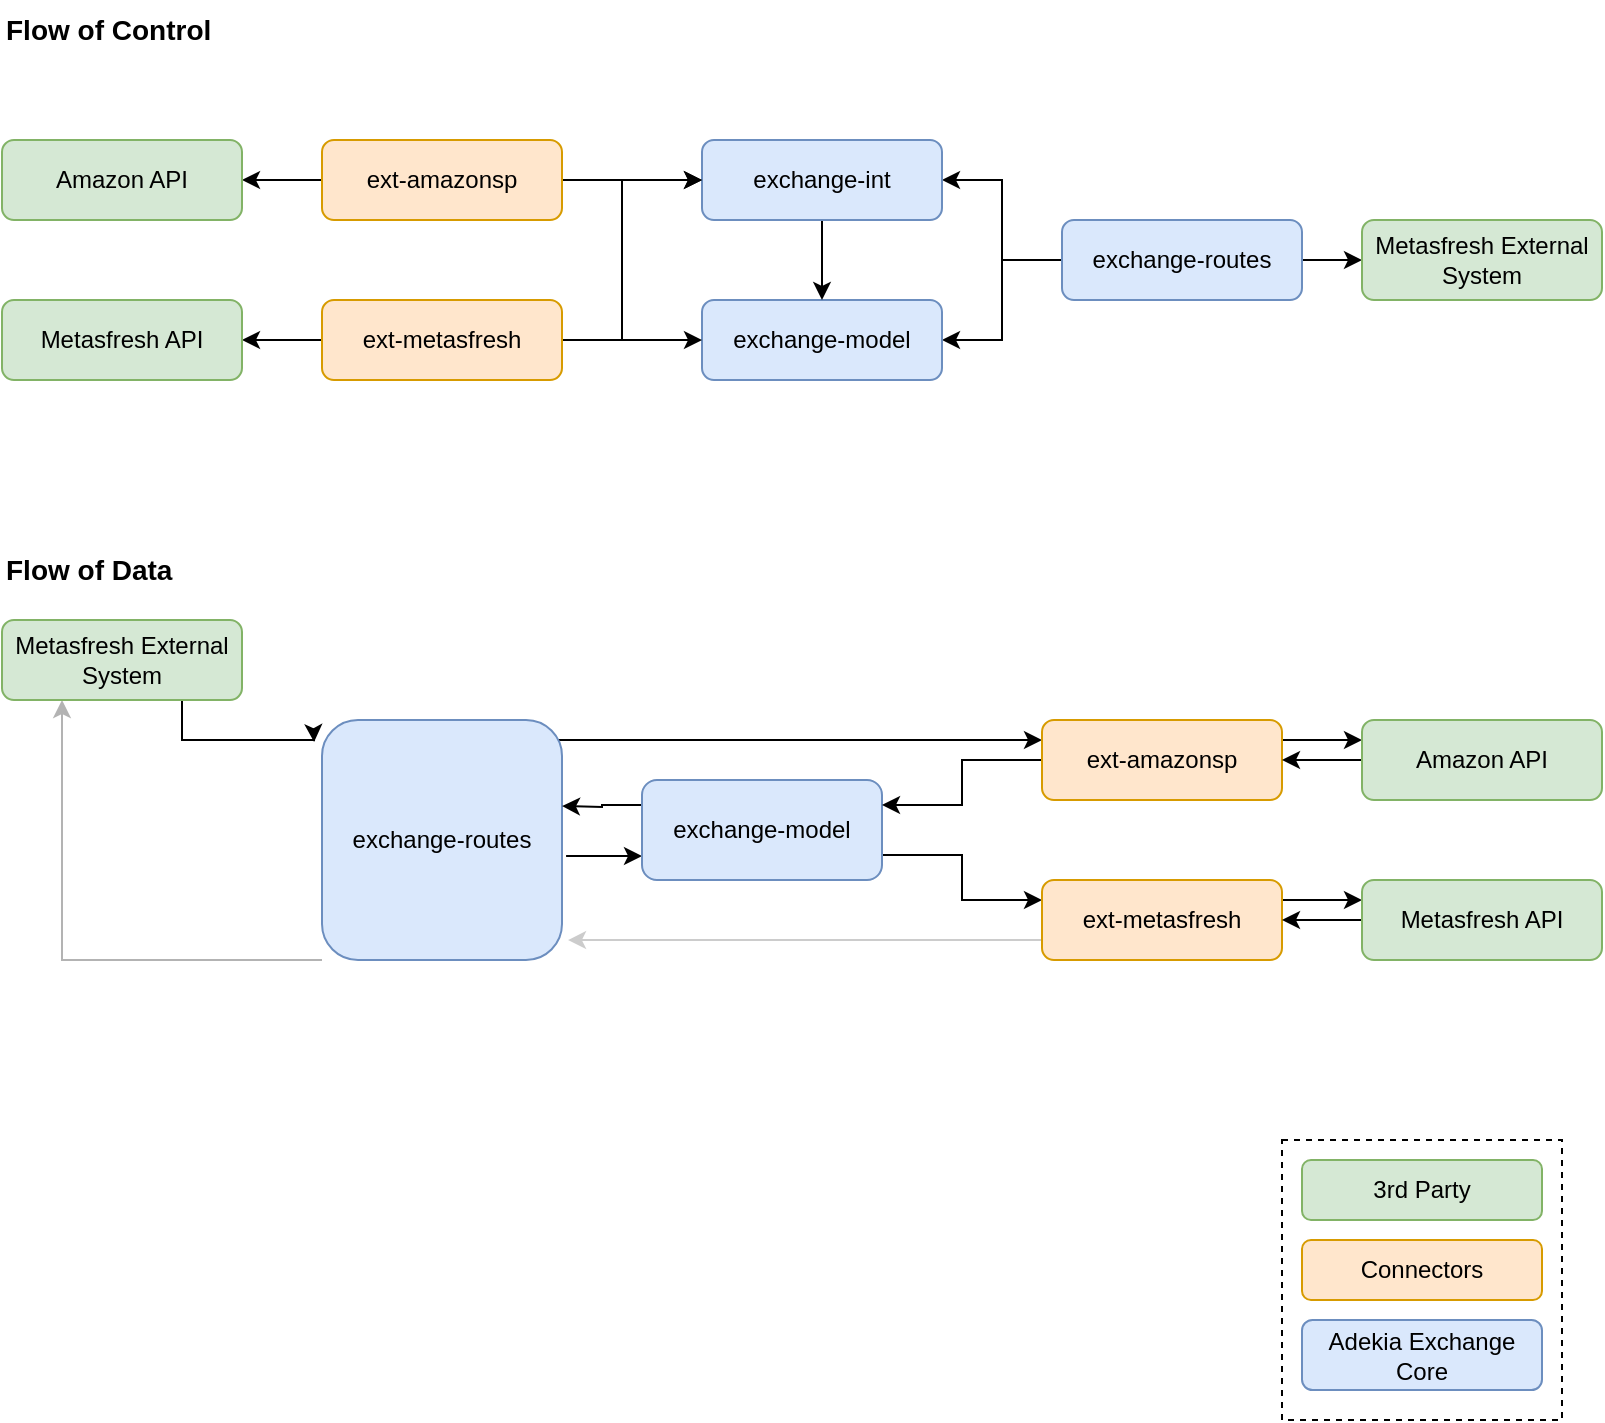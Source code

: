 <mxfile version="19.0.3" type="device"><diagram id="R2lEEEUBdFMjLlhIrx00" name="Page-1"><mxGraphModel dx="883" dy="481" grid="1" gridSize="10" guides="1" tooltips="1" connect="1" arrows="1" fold="1" page="1" pageScale="1" pageWidth="850" pageHeight="1100" math="0" shadow="0" extFonts="Permanent Marker^https://fonts.googleapis.com/css?family=Permanent+Marker"><root><mxCell id="0"/><mxCell id="1" parent="0"/><mxCell id="DnAS9UWiwWa8yRnJ9P53-20" style="edgeStyle=orthogonalEdgeStyle;rounded=0;orthogonalLoop=1;jettySize=auto;html=1;entryX=1;entryY=0.5;entryDx=0;entryDy=0;" parent="1" source="DnAS9UWiwWa8yRnJ9P53-1" target="DnAS9UWiwWa8yRnJ9P53-3" edge="1"><mxGeometry relative="1" as="geometry"/></mxCell><mxCell id="DnAS9UWiwWa8yRnJ9P53-21" style="edgeStyle=orthogonalEdgeStyle;rounded=0;orthogonalLoop=1;jettySize=auto;html=1;entryX=1;entryY=0.5;entryDx=0;entryDy=0;" parent="1" source="DnAS9UWiwWa8yRnJ9P53-1" target="DnAS9UWiwWa8yRnJ9P53-2" edge="1"><mxGeometry relative="1" as="geometry"/></mxCell><mxCell id="DnAS9UWiwWa8yRnJ9P53-23" style="edgeStyle=orthogonalEdgeStyle;rounded=0;orthogonalLoop=1;jettySize=auto;html=1;entryX=0;entryY=0.5;entryDx=0;entryDy=0;" parent="1" source="DnAS9UWiwWa8yRnJ9P53-1" target="DnAS9UWiwWa8yRnJ9P53-22" edge="1"><mxGeometry relative="1" as="geometry"/></mxCell><mxCell id="DnAS9UWiwWa8yRnJ9P53-1" value="exchange-routes" style="rounded=1;whiteSpace=wrap;html=1;fillColor=#dae8fc;strokeColor=#6c8ebf;" parent="1" vertex="1"><mxGeometry x="570" y="240" width="120" height="40" as="geometry"/></mxCell><mxCell id="DnAS9UWiwWa8yRnJ9P53-2" value="exchange-model" style="rounded=1;whiteSpace=wrap;html=1;fillColor=#dae8fc;strokeColor=#6c8ebf;" parent="1" vertex="1"><mxGeometry x="390" y="280" width="120" height="40" as="geometry"/></mxCell><mxCell id="DnAS9UWiwWa8yRnJ9P53-50" style="edgeStyle=orthogonalEdgeStyle;rounded=0;orthogonalLoop=1;jettySize=auto;html=1;entryX=0.5;entryY=0;entryDx=0;entryDy=0;fontSize=14;" parent="1" source="DnAS9UWiwWa8yRnJ9P53-3" target="DnAS9UWiwWa8yRnJ9P53-2" edge="1"><mxGeometry relative="1" as="geometry"/></mxCell><mxCell id="DnAS9UWiwWa8yRnJ9P53-3" value="exchange-int" style="rounded=1;whiteSpace=wrap;html=1;fillColor=#dae8fc;strokeColor=#6c8ebf;" parent="1" vertex="1"><mxGeometry x="390" y="200" width="120" height="40" as="geometry"/></mxCell><mxCell id="DnAS9UWiwWa8yRnJ9P53-7" style="edgeStyle=orthogonalEdgeStyle;rounded=0;orthogonalLoop=1;jettySize=auto;html=1;entryX=1;entryY=0.5;entryDx=0;entryDy=0;exitX=0;exitY=0.5;exitDx=0;exitDy=0;" parent="1" source="DnAS9UWiwWa8yRnJ9P53-4" target="DnAS9UWiwWa8yRnJ9P53-6" edge="1"><mxGeometry relative="1" as="geometry"/></mxCell><mxCell id="DnAS9UWiwWa8yRnJ9P53-18" style="edgeStyle=orthogonalEdgeStyle;rounded=0;orthogonalLoop=1;jettySize=auto;html=1;entryX=0;entryY=0.5;entryDx=0;entryDy=0;" parent="1" source="DnAS9UWiwWa8yRnJ9P53-4" target="DnAS9UWiwWa8yRnJ9P53-2" edge="1"><mxGeometry relative="1" as="geometry"/></mxCell><mxCell id="DnAS9UWiwWa8yRnJ9P53-24" style="edgeStyle=orthogonalEdgeStyle;rounded=0;orthogonalLoop=1;jettySize=auto;html=1;" parent="1" source="DnAS9UWiwWa8yRnJ9P53-4" edge="1"><mxGeometry relative="1" as="geometry"><mxPoint x="390" y="220" as="targetPoint"/><Array as="points"><mxPoint x="350" y="300"/><mxPoint x="350" y="220"/></Array></mxGeometry></mxCell><mxCell id="DnAS9UWiwWa8yRnJ9P53-4" value="ext-metasfresh" style="rounded=1;whiteSpace=wrap;html=1;fillColor=#ffe6cc;strokeColor=#d79b00;" parent="1" vertex="1"><mxGeometry x="200" y="280" width="120" height="40" as="geometry"/></mxCell><mxCell id="DnAS9UWiwWa8yRnJ9P53-16" style="edgeStyle=orthogonalEdgeStyle;rounded=0;orthogonalLoop=1;jettySize=auto;html=1;entryX=1;entryY=0.5;entryDx=0;entryDy=0;" parent="1" source="DnAS9UWiwWa8yRnJ9P53-5" target="DnAS9UWiwWa8yRnJ9P53-15" edge="1"><mxGeometry relative="1" as="geometry"/></mxCell><mxCell id="DnAS9UWiwWa8yRnJ9P53-19" style="edgeStyle=orthogonalEdgeStyle;rounded=0;orthogonalLoop=1;jettySize=auto;html=1;entryX=0;entryY=0.5;entryDx=0;entryDy=0;" parent="1" source="DnAS9UWiwWa8yRnJ9P53-5" target="DnAS9UWiwWa8yRnJ9P53-3" edge="1"><mxGeometry relative="1" as="geometry"/></mxCell><mxCell id="DnAS9UWiwWa8yRnJ9P53-5" value="ext-amazonsp" style="rounded=1;whiteSpace=wrap;html=1;fillColor=#ffe6cc;strokeColor=#d79b00;" parent="1" vertex="1"><mxGeometry x="200" y="200" width="120" height="40" as="geometry"/></mxCell><mxCell id="DnAS9UWiwWa8yRnJ9P53-6" value="Metasfresh API" style="rounded=1;whiteSpace=wrap;html=1;fillColor=#d5e8d4;strokeColor=#82b366;" parent="1" vertex="1"><mxGeometry x="40" y="280" width="120" height="40" as="geometry"/></mxCell><mxCell id="DnAS9UWiwWa8yRnJ9P53-15" value="Amazon API" style="rounded=1;whiteSpace=wrap;html=1;fillColor=#d5e8d4;strokeColor=#82b366;" parent="1" vertex="1"><mxGeometry x="40" y="200" width="120" height="40" as="geometry"/></mxCell><mxCell id="DnAS9UWiwWa8yRnJ9P53-22" value="Metasfresh External System" style="rounded=1;whiteSpace=wrap;html=1;fillColor=#d5e8d4;strokeColor=#82b366;" parent="1" vertex="1"><mxGeometry x="720" y="240" width="120" height="40" as="geometry"/></mxCell><mxCell id="DnAS9UWiwWa8yRnJ9P53-26" value="3rd Party" style="rounded=1;whiteSpace=wrap;html=1;fillColor=#d5e8d4;strokeColor=#82b366;" parent="1" vertex="1"><mxGeometry x="690" y="710" width="120" height="30" as="geometry"/></mxCell><mxCell id="DnAS9UWiwWa8yRnJ9P53-27" value="Connectors" style="rounded=1;whiteSpace=wrap;html=1;fillColor=#ffe6cc;strokeColor=#d79b00;" parent="1" vertex="1"><mxGeometry x="690" y="750" width="120" height="30" as="geometry"/></mxCell><mxCell id="DnAS9UWiwWa8yRnJ9P53-28" value="Adekia Exchange Core" style="rounded=1;whiteSpace=wrap;html=1;fillColor=#dae8fc;strokeColor=#6c8ebf;" parent="1" vertex="1"><mxGeometry x="690" y="790" width="120" height="35" as="geometry"/></mxCell><mxCell id="DnAS9UWiwWa8yRnJ9P53-30" value="" style="rounded=0;whiteSpace=wrap;html=1;dashed=1;fillColor=none;" parent="1" vertex="1"><mxGeometry x="680" y="700" width="140" height="140" as="geometry"/></mxCell><mxCell id="DnAS9UWiwWa8yRnJ9P53-31" value="Flow of Control" style="text;html=1;strokeColor=none;fillColor=none;align=left;verticalAlign=middle;whiteSpace=wrap;rounded=0;dashed=1;fontStyle=1;fontSize=14;" parent="1" vertex="1"><mxGeometry x="40" y="130" width="110" height="30" as="geometry"/></mxCell><mxCell id="DnAS9UWiwWa8yRnJ9P53-51" style="edgeStyle=orthogonalEdgeStyle;rounded=0;orthogonalLoop=1;jettySize=auto;html=1;fontSize=14;exitX=0.983;exitY=0.083;exitDx=0;exitDy=0;entryX=0;entryY=0.25;entryDx=0;entryDy=0;exitPerimeter=0;" parent="1" source="DnAS9UWiwWa8yRnJ9P53-35" target="DnAS9UWiwWa8yRnJ9P53-45" edge="1"><mxGeometry relative="1" as="geometry"/></mxCell><mxCell id="DnAS9UWiwWa8yRnJ9P53-55" style="edgeStyle=orthogonalEdgeStyle;rounded=0;orthogonalLoop=1;jettySize=auto;html=1;entryX=0;entryY=0.75;entryDx=0;entryDy=0;fontSize=14;exitX=1.017;exitY=0.567;exitDx=0;exitDy=0;exitPerimeter=0;" parent="1" source="DnAS9UWiwWa8yRnJ9P53-35" target="DnAS9UWiwWa8yRnJ9P53-36" edge="1"><mxGeometry relative="1" as="geometry"/></mxCell><mxCell id="_gsqwbhjKZSdMTv8ukcn-2" style="edgeStyle=orthogonalEdgeStyle;rounded=0;orthogonalLoop=1;jettySize=auto;html=1;entryX=0.25;entryY=1;entryDx=0;entryDy=0;exitX=0;exitY=1;exitDx=0;exitDy=0;strokeColor=#B3B3B3;" parent="1" source="DnAS9UWiwWa8yRnJ9P53-35" target="DnAS9UWiwWa8yRnJ9P53-48" edge="1"><mxGeometry relative="1" as="geometry"><Array as="points"><mxPoint x="70" y="610"/></Array></mxGeometry></mxCell><mxCell id="DnAS9UWiwWa8yRnJ9P53-35" value="exchange-routes" style="rounded=1;whiteSpace=wrap;html=1;fillColor=#dae8fc;strokeColor=#6c8ebf;" parent="1" vertex="1"><mxGeometry x="200" y="490" width="120" height="120" as="geometry"/></mxCell><mxCell id="DnAS9UWiwWa8yRnJ9P53-54" style="edgeStyle=orthogonalEdgeStyle;rounded=0;orthogonalLoop=1;jettySize=auto;html=1;fontSize=14;exitX=0;exitY=0.25;exitDx=0;exitDy=0;" parent="1" source="DnAS9UWiwWa8yRnJ9P53-36" edge="1"><mxGeometry relative="1" as="geometry"><mxPoint x="320" y="533" as="targetPoint"/></mxGeometry></mxCell><mxCell id="DnAS9UWiwWa8yRnJ9P53-57" style="edgeStyle=orthogonalEdgeStyle;rounded=0;orthogonalLoop=1;jettySize=auto;html=1;fontSize=14;exitX=1;exitY=0.75;exitDx=0;exitDy=0;entryX=0;entryY=0.25;entryDx=0;entryDy=0;" parent="1" source="DnAS9UWiwWa8yRnJ9P53-36" target="DnAS9UWiwWa8yRnJ9P53-41" edge="1"><mxGeometry relative="1" as="geometry"/></mxCell><mxCell id="DnAS9UWiwWa8yRnJ9P53-36" value="exchange-model" style="rounded=1;whiteSpace=wrap;html=1;fillColor=#dae8fc;strokeColor=#6c8ebf;" parent="1" vertex="1"><mxGeometry x="360" y="520" width="120" height="50" as="geometry"/></mxCell><mxCell id="DnAS9UWiwWa8yRnJ9P53-38" style="edgeStyle=orthogonalEdgeStyle;rounded=0;orthogonalLoop=1;jettySize=auto;html=1;entryX=0;entryY=0.25;entryDx=0;entryDy=0;exitX=1;exitY=0.25;exitDx=0;exitDy=0;" parent="1" source="DnAS9UWiwWa8yRnJ9P53-41" target="DnAS9UWiwWa8yRnJ9P53-46" edge="1"><mxGeometry relative="1" as="geometry"/></mxCell><mxCell id="DnAS9UWiwWa8yRnJ9P53-58" style="edgeStyle=orthogonalEdgeStyle;rounded=0;orthogonalLoop=1;jettySize=auto;html=1;fontSize=14;exitX=0;exitY=0.75;exitDx=0;exitDy=0;entryX=1.025;entryY=0.917;entryDx=0;entryDy=0;entryPerimeter=0;fillColor=#CCCCCC;strokeColor=#CCCCCC;" parent="1" source="DnAS9UWiwWa8yRnJ9P53-41" target="DnAS9UWiwWa8yRnJ9P53-35" edge="1"><mxGeometry relative="1" as="geometry"><mxPoint x="320" y="590" as="targetPoint"/></mxGeometry></mxCell><mxCell id="DnAS9UWiwWa8yRnJ9P53-41" value="ext-metasfresh" style="rounded=1;whiteSpace=wrap;html=1;fillColor=#ffe6cc;strokeColor=#d79b00;" parent="1" vertex="1"><mxGeometry x="560" y="570" width="120" height="40" as="geometry"/></mxCell><mxCell id="DnAS9UWiwWa8yRnJ9P53-42" style="edgeStyle=orthogonalEdgeStyle;rounded=0;orthogonalLoop=1;jettySize=auto;html=1;entryX=0;entryY=0.25;entryDx=0;entryDy=0;exitX=1;exitY=0.25;exitDx=0;exitDy=0;" parent="1" source="DnAS9UWiwWa8yRnJ9P53-45" target="DnAS9UWiwWa8yRnJ9P53-47" edge="1"><mxGeometry relative="1" as="geometry"/></mxCell><mxCell id="DnAS9UWiwWa8yRnJ9P53-53" style="edgeStyle=orthogonalEdgeStyle;rounded=0;orthogonalLoop=1;jettySize=auto;html=1;entryX=1;entryY=0.25;entryDx=0;entryDy=0;fontSize=14;" parent="1" source="DnAS9UWiwWa8yRnJ9P53-45" target="DnAS9UWiwWa8yRnJ9P53-36" edge="1"><mxGeometry relative="1" as="geometry"/></mxCell><mxCell id="DnAS9UWiwWa8yRnJ9P53-45" value="ext-amazonsp" style="rounded=1;whiteSpace=wrap;html=1;fillColor=#ffe6cc;strokeColor=#d79b00;" parent="1" vertex="1"><mxGeometry x="560" y="490" width="120" height="40" as="geometry"/></mxCell><mxCell id="DnAS9UWiwWa8yRnJ9P53-56" style="edgeStyle=orthogonalEdgeStyle;rounded=0;orthogonalLoop=1;jettySize=auto;html=1;entryX=1;entryY=0.5;entryDx=0;entryDy=0;fontSize=14;" parent="1" source="DnAS9UWiwWa8yRnJ9P53-46" target="DnAS9UWiwWa8yRnJ9P53-41" edge="1"><mxGeometry relative="1" as="geometry"/></mxCell><mxCell id="DnAS9UWiwWa8yRnJ9P53-46" value="Metasfresh API" style="rounded=1;whiteSpace=wrap;html=1;fillColor=#d5e8d4;strokeColor=#82b366;" parent="1" vertex="1"><mxGeometry x="720" y="570" width="120" height="40" as="geometry"/></mxCell><mxCell id="DnAS9UWiwWa8yRnJ9P53-52" style="edgeStyle=orthogonalEdgeStyle;rounded=0;orthogonalLoop=1;jettySize=auto;html=1;fontSize=14;" parent="1" source="DnAS9UWiwWa8yRnJ9P53-47" target="DnAS9UWiwWa8yRnJ9P53-45" edge="1"><mxGeometry relative="1" as="geometry"/></mxCell><mxCell id="DnAS9UWiwWa8yRnJ9P53-47" value="Amazon API" style="rounded=1;whiteSpace=wrap;html=1;fillColor=#d5e8d4;strokeColor=#82b366;" parent="1" vertex="1"><mxGeometry x="720" y="490" width="120" height="40" as="geometry"/></mxCell><mxCell id="_gsqwbhjKZSdMTv8ukcn-3" style="edgeStyle=orthogonalEdgeStyle;rounded=0;orthogonalLoop=1;jettySize=auto;html=1;entryX=-0.033;entryY=0.092;entryDx=0;entryDy=0;exitX=0.75;exitY=1;exitDx=0;exitDy=0;entryPerimeter=0;" parent="1" source="DnAS9UWiwWa8yRnJ9P53-48" target="DnAS9UWiwWa8yRnJ9P53-35" edge="1"><mxGeometry relative="1" as="geometry"><Array as="points"><mxPoint x="130" y="500"/></Array></mxGeometry></mxCell><mxCell id="DnAS9UWiwWa8yRnJ9P53-48" value="Metasfresh External System" style="rounded=1;whiteSpace=wrap;html=1;fillColor=#d5e8d4;strokeColor=#82b366;" parent="1" vertex="1"><mxGeometry x="40" y="440" width="120" height="40" as="geometry"/></mxCell><mxCell id="_gsqwbhjKZSdMTv8ukcn-1" value="Flow of Data" style="text;html=1;strokeColor=none;fillColor=none;align=left;verticalAlign=middle;whiteSpace=wrap;rounded=0;dashed=1;fontStyle=1;fontSize=14;" parent="1" vertex="1"><mxGeometry x="40" y="400" width="110" height="30" as="geometry"/></mxCell></root></mxGraphModel></diagram></mxfile>